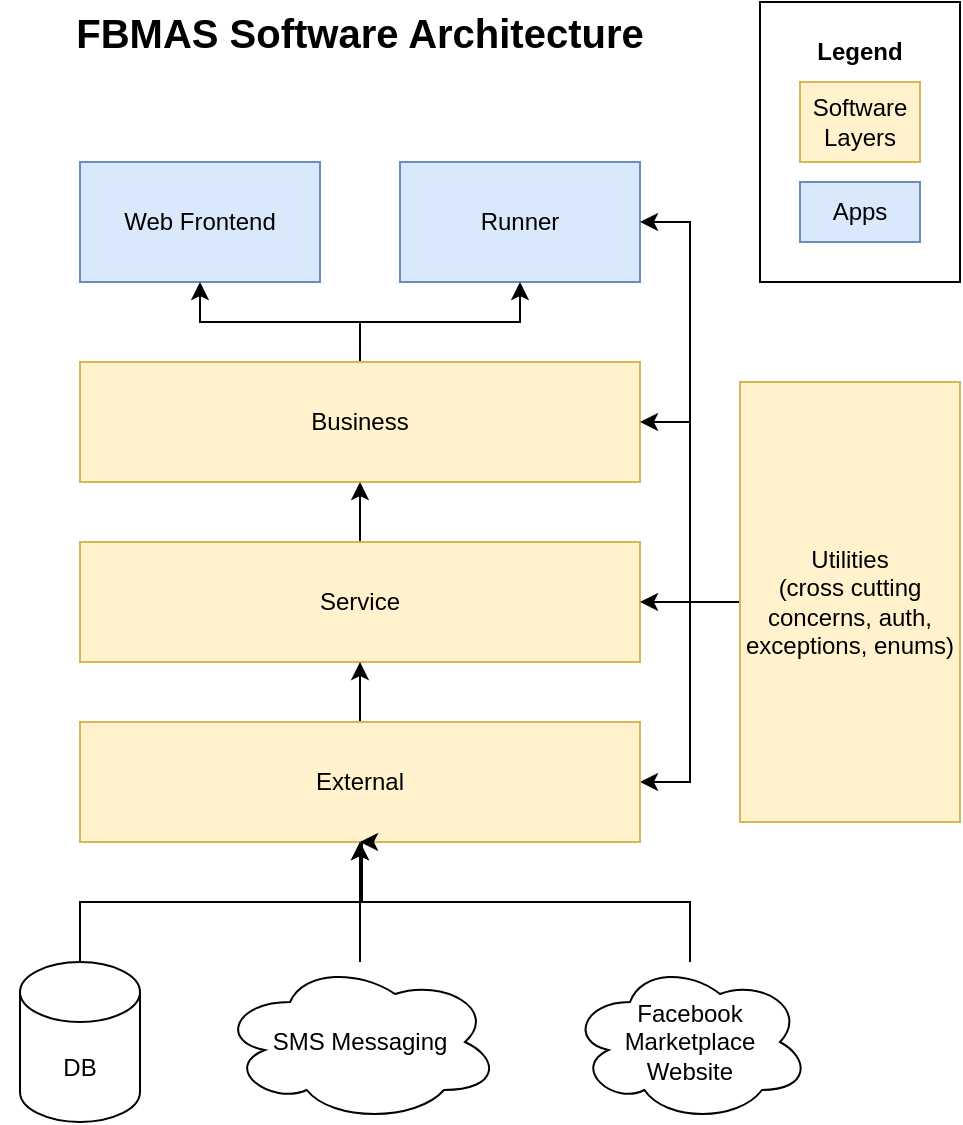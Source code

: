 <mxfile version="26.0.6">
  <diagram name="Page-1" id="aIvbUOHPUMguuMux5Ka0">
    <mxGraphModel dx="1434" dy="754" grid="1" gridSize="10" guides="1" tooltips="1" connect="1" arrows="1" fold="1" page="1" pageScale="1" pageWidth="850" pageHeight="650" math="0" shadow="0">
      <root>
        <mxCell id="0" />
        <mxCell id="1" parent="0" />
        <mxCell id="0SNLVS-Lxyv-NRHsZCsf-28" value="" style="rounded=0;whiteSpace=wrap;html=1;" vertex="1" parent="1">
          <mxGeometry x="460" y="40" width="100" height="140" as="geometry" />
        </mxCell>
        <mxCell id="0SNLVS-Lxyv-NRHsZCsf-6" value="Apps" style="rounded=0;whiteSpace=wrap;html=1;fillColor=#dae8fc;strokeColor=#6c8ebf;" vertex="1" parent="1">
          <mxGeometry x="480" y="130" width="60" height="30" as="geometry" />
        </mxCell>
        <mxCell id="0SNLVS-Lxyv-NRHsZCsf-14" value="Web Frontend" style="rounded=0;whiteSpace=wrap;html=1;fillColor=#dae8fc;strokeColor=#6c8ebf;" vertex="1" parent="1">
          <mxGeometry x="120" y="120" width="120" height="60" as="geometry" />
        </mxCell>
        <mxCell id="0SNLVS-Lxyv-NRHsZCsf-15" value="Software Layers" style="rounded=0;whiteSpace=wrap;html=1;fillColor=#fff2cc;strokeColor=#d6b656;" vertex="1" parent="1">
          <mxGeometry x="480" y="80" width="60" height="40" as="geometry" />
        </mxCell>
        <mxCell id="0SNLVS-Lxyv-NRHsZCsf-16" value="Runner" style="rounded=0;whiteSpace=wrap;html=1;fillColor=#dae8fc;strokeColor=#6c8ebf;" vertex="1" parent="1">
          <mxGeometry x="280" y="120" width="120" height="60" as="geometry" />
        </mxCell>
        <mxCell id="0SNLVS-Lxyv-NRHsZCsf-37" style="edgeStyle=orthogonalEdgeStyle;rounded=0;orthogonalLoop=1;jettySize=auto;html=1;entryX=0.5;entryY=1;entryDx=0;entryDy=0;" edge="1" parent="1" source="0SNLVS-Lxyv-NRHsZCsf-17" target="0SNLVS-Lxyv-NRHsZCsf-14">
          <mxGeometry relative="1" as="geometry" />
        </mxCell>
        <mxCell id="0SNLVS-Lxyv-NRHsZCsf-38" style="edgeStyle=orthogonalEdgeStyle;rounded=0;orthogonalLoop=1;jettySize=auto;html=1;entryX=0.5;entryY=1;entryDx=0;entryDy=0;" edge="1" parent="1" source="0SNLVS-Lxyv-NRHsZCsf-17" target="0SNLVS-Lxyv-NRHsZCsf-16">
          <mxGeometry relative="1" as="geometry" />
        </mxCell>
        <mxCell id="0SNLVS-Lxyv-NRHsZCsf-17" value="Business" style="rounded=0;whiteSpace=wrap;html=1;fillColor=#fff2cc;strokeColor=#d6b656;" vertex="1" parent="1">
          <mxGeometry x="120" y="220" width="280" height="60" as="geometry" />
        </mxCell>
        <mxCell id="0SNLVS-Lxyv-NRHsZCsf-35" value="" style="edgeStyle=orthogonalEdgeStyle;rounded=0;orthogonalLoop=1;jettySize=auto;html=1;" edge="1" parent="1" source="0SNLVS-Lxyv-NRHsZCsf-18" target="0SNLVS-Lxyv-NRHsZCsf-17">
          <mxGeometry relative="1" as="geometry" />
        </mxCell>
        <mxCell id="0SNLVS-Lxyv-NRHsZCsf-18" value="Service" style="rounded=0;whiteSpace=wrap;html=1;fillColor=#fff2cc;strokeColor=#d6b656;" vertex="1" parent="1">
          <mxGeometry x="120" y="310" width="280" height="60" as="geometry" />
        </mxCell>
        <mxCell id="0SNLVS-Lxyv-NRHsZCsf-30" value="" style="edgeStyle=orthogonalEdgeStyle;rounded=0;orthogonalLoop=1;jettySize=auto;html=1;" edge="1" parent="1" source="0SNLVS-Lxyv-NRHsZCsf-19" target="0SNLVS-Lxyv-NRHsZCsf-18">
          <mxGeometry relative="1" as="geometry" />
        </mxCell>
        <mxCell id="0SNLVS-Lxyv-NRHsZCsf-31" style="edgeStyle=orthogonalEdgeStyle;rounded=0;orthogonalLoop=1;jettySize=auto;html=1;entryX=1;entryY=0.5;entryDx=0;entryDy=0;" edge="1" parent="1" source="0SNLVS-Lxyv-NRHsZCsf-19" target="0SNLVS-Lxyv-NRHsZCsf-17">
          <mxGeometry relative="1" as="geometry" />
        </mxCell>
        <mxCell id="0SNLVS-Lxyv-NRHsZCsf-32" style="edgeStyle=orthogonalEdgeStyle;rounded=0;orthogonalLoop=1;jettySize=auto;html=1;entryX=1;entryY=0.5;entryDx=0;entryDy=0;" edge="1" parent="1" source="0SNLVS-Lxyv-NRHsZCsf-19" target="0SNLVS-Lxyv-NRHsZCsf-20">
          <mxGeometry relative="1" as="geometry" />
        </mxCell>
        <mxCell id="0SNLVS-Lxyv-NRHsZCsf-33" style="edgeStyle=orthogonalEdgeStyle;rounded=0;orthogonalLoop=1;jettySize=auto;html=1;entryX=1;entryY=0.5;entryDx=0;entryDy=0;" edge="1" parent="1" source="0SNLVS-Lxyv-NRHsZCsf-19" target="0SNLVS-Lxyv-NRHsZCsf-16">
          <mxGeometry relative="1" as="geometry" />
        </mxCell>
        <mxCell id="0SNLVS-Lxyv-NRHsZCsf-19" value="Utilities&lt;div&gt;(cross cutting concerns, auth, exceptions, enums)&lt;/div&gt;" style="rounded=0;whiteSpace=wrap;html=1;fillColor=#fff2cc;strokeColor=#d6b656;" vertex="1" parent="1">
          <mxGeometry x="450" y="230" width="110" height="220" as="geometry" />
        </mxCell>
        <mxCell id="0SNLVS-Lxyv-NRHsZCsf-34" value="" style="edgeStyle=orthogonalEdgeStyle;rounded=0;orthogonalLoop=1;jettySize=auto;html=1;" edge="1" parent="1" source="0SNLVS-Lxyv-NRHsZCsf-20" target="0SNLVS-Lxyv-NRHsZCsf-18">
          <mxGeometry relative="1" as="geometry" />
        </mxCell>
        <mxCell id="0SNLVS-Lxyv-NRHsZCsf-20" value="External" style="rounded=0;whiteSpace=wrap;html=1;fillColor=#fff2cc;strokeColor=#d6b656;" vertex="1" parent="1">
          <mxGeometry x="120" y="400" width="280" height="60" as="geometry" />
        </mxCell>
        <mxCell id="0SNLVS-Lxyv-NRHsZCsf-24" value="" style="edgeStyle=orthogonalEdgeStyle;rounded=0;orthogonalLoop=1;jettySize=auto;html=1;" edge="1" parent="1" source="0SNLVS-Lxyv-NRHsZCsf-21" target="0SNLVS-Lxyv-NRHsZCsf-20">
          <mxGeometry relative="1" as="geometry" />
        </mxCell>
        <mxCell id="0SNLVS-Lxyv-NRHsZCsf-21" value="DB" style="shape=cylinder3;whiteSpace=wrap;html=1;boundedLbl=1;backgroundOutline=1;size=15;" vertex="1" parent="1">
          <mxGeometry x="90" y="520" width="60" height="80" as="geometry" />
        </mxCell>
        <mxCell id="0SNLVS-Lxyv-NRHsZCsf-25" value="" style="edgeStyle=orthogonalEdgeStyle;rounded=0;orthogonalLoop=1;jettySize=auto;html=1;" edge="1" parent="1" source="0SNLVS-Lxyv-NRHsZCsf-23" target="0SNLVS-Lxyv-NRHsZCsf-20">
          <mxGeometry relative="1" as="geometry" />
        </mxCell>
        <mxCell id="0SNLVS-Lxyv-NRHsZCsf-23" value="SMS Messaging" style="ellipse;shape=cloud;whiteSpace=wrap;html=1;" vertex="1" parent="1">
          <mxGeometry x="190" y="520" width="140" height="80" as="geometry" />
        </mxCell>
        <mxCell id="0SNLVS-Lxyv-NRHsZCsf-26" value="FBMAS Software Architecture" style="text;html=1;align=center;verticalAlign=middle;whiteSpace=wrap;rounded=0;fontStyle=1;fontSize=20;" vertex="1" parent="1">
          <mxGeometry x="80" y="40" width="360" height="30" as="geometry" />
        </mxCell>
        <mxCell id="0SNLVS-Lxyv-NRHsZCsf-29" value="Legend" style="text;html=1;align=center;verticalAlign=middle;whiteSpace=wrap;rounded=0;fontStyle=1" vertex="1" parent="1">
          <mxGeometry x="480" y="50" width="60" height="30" as="geometry" />
        </mxCell>
        <mxCell id="0SNLVS-Lxyv-NRHsZCsf-41" style="edgeStyle=orthogonalEdgeStyle;rounded=0;orthogonalLoop=1;jettySize=auto;html=1;entryX=0.5;entryY=1;entryDx=0;entryDy=0;" edge="1" parent="1" source="0SNLVS-Lxyv-NRHsZCsf-39" target="0SNLVS-Lxyv-NRHsZCsf-20">
          <mxGeometry relative="1" as="geometry">
            <mxPoint x="260" y="470" as="targetPoint" />
            <Array as="points">
              <mxPoint x="425" y="490" />
              <mxPoint x="261" y="490" />
            </Array>
          </mxGeometry>
        </mxCell>
        <mxCell id="0SNLVS-Lxyv-NRHsZCsf-39" value="Facebook&lt;div&gt;Marketplace&lt;/div&gt;&lt;div&gt;Website&lt;/div&gt;" style="ellipse;shape=cloud;whiteSpace=wrap;html=1;" vertex="1" parent="1">
          <mxGeometry x="365" y="520" width="120" height="80" as="geometry" />
        </mxCell>
      </root>
    </mxGraphModel>
  </diagram>
</mxfile>
